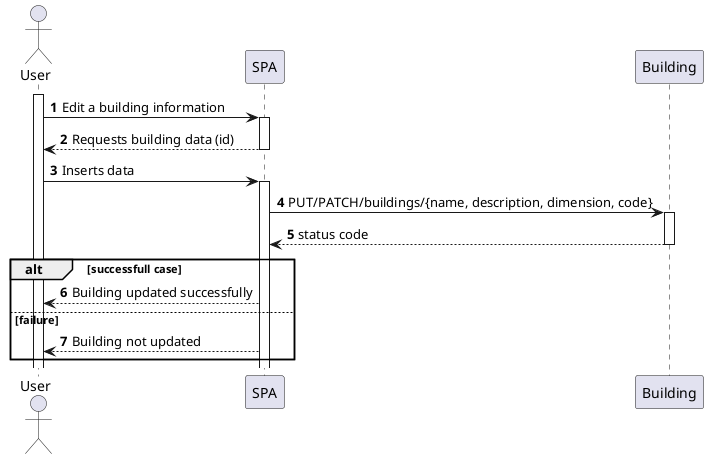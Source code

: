 @startuml

autonumber

Actor User
activate User
User -> SPA : Edit a building information
activate SPA

SPA --> User : Requests building data (id)
deactivate SPA

User -> SPA : Inserts data
activate SPA

SPA -> Building : PUT/PATCH/buildings/{name, description, dimension, code}
activate Building

Building --> SPA : status code
deactivate Building

alt successfull case
    SPA --> User : Building updated successfully
else failure
    SPA --> User : Building not updated
end


@enduml
